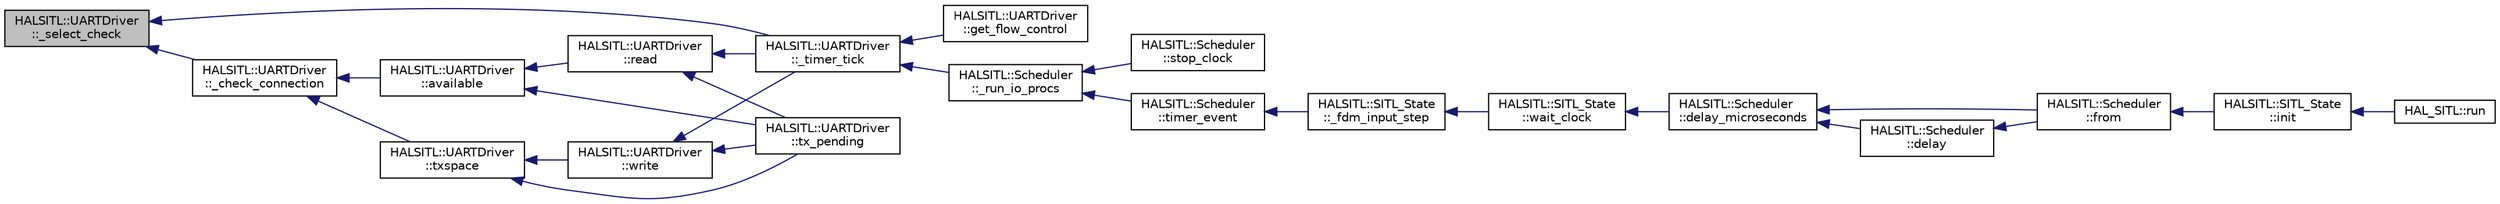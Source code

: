 digraph "HALSITL::UARTDriver::_select_check"
{
 // INTERACTIVE_SVG=YES
  edge [fontname="Helvetica",fontsize="10",labelfontname="Helvetica",labelfontsize="10"];
  node [fontname="Helvetica",fontsize="10",shape=record];
  rankdir="LR";
  Node1 [label="HALSITL::UARTDriver\l::_select_check",height=0.2,width=0.4,color="black", fillcolor="grey75", style="filled", fontcolor="black"];
  Node1 -> Node2 [dir="back",color="midnightblue",fontsize="10",style="solid",fontname="Helvetica"];
  Node2 [label="HALSITL::UARTDriver\l::_check_connection",height=0.2,width=0.4,color="black", fillcolor="white", style="filled",URL="$classHALSITL_1_1UARTDriver.html#af540d04ec612fa06ec6a75b77d73ba4d"];
  Node2 -> Node3 [dir="back",color="midnightblue",fontsize="10",style="solid",fontname="Helvetica"];
  Node3 [label="HALSITL::UARTDriver\l::available",height=0.2,width=0.4,color="black", fillcolor="white", style="filled",URL="$classHALSITL_1_1UARTDriver.html#a160c3d91ce72b5d353106235af5395d0"];
  Node3 -> Node4 [dir="back",color="midnightblue",fontsize="10",style="solid",fontname="Helvetica"];
  Node4 [label="HALSITL::UARTDriver\l::read",height=0.2,width=0.4,color="black", fillcolor="white", style="filled",URL="$classHALSITL_1_1UARTDriver.html#a5f1033efb64a9e2f3c1a3010bb67f4c8"];
  Node4 -> Node5 [dir="back",color="midnightblue",fontsize="10",style="solid",fontname="Helvetica"];
  Node5 [label="HALSITL::UARTDriver\l::_timer_tick",height=0.2,width=0.4,color="black", fillcolor="white", style="filled",URL="$classHALSITL_1_1UARTDriver.html#a0518ce1498288dc92caf6bec9ed99b1b"];
  Node5 -> Node6 [dir="back",color="midnightblue",fontsize="10",style="solid",fontname="Helvetica"];
  Node6 [label="HALSITL::UARTDriver\l::get_flow_control",height=0.2,width=0.4,color="black", fillcolor="white", style="filled",URL="$classHALSITL_1_1UARTDriver.html#a785cfe11e1239af7847cd594bd408a9e"];
  Node5 -> Node7 [dir="back",color="midnightblue",fontsize="10",style="solid",fontname="Helvetica"];
  Node7 [label="HALSITL::Scheduler\l::_run_io_procs",height=0.2,width=0.4,color="black", fillcolor="white", style="filled",URL="$classHALSITL_1_1Scheduler.html#afc9da910e3db3f6c6795b34feb214327"];
  Node7 -> Node8 [dir="back",color="midnightblue",fontsize="10",style="solid",fontname="Helvetica"];
  Node8 [label="HALSITL::Scheduler\l::stop_clock",height=0.2,width=0.4,color="black", fillcolor="white", style="filled",URL="$classHALSITL_1_1Scheduler.html#a392aebafcdfe9a812e4db4b7a9dcce9c"];
  Node7 -> Node9 [dir="back",color="midnightblue",fontsize="10",style="solid",fontname="Helvetica"];
  Node9 [label="HALSITL::Scheduler\l::timer_event",height=0.2,width=0.4,color="black", fillcolor="white", style="filled",URL="$classHALSITL_1_1Scheduler.html#a4004b69b3948fb53b77d59d3989dfd1d"];
  Node9 -> Node10 [dir="back",color="midnightblue",fontsize="10",style="solid",fontname="Helvetica"];
  Node10 [label="HALSITL::SITL_State\l::_fdm_input_step",height=0.2,width=0.4,color="black", fillcolor="white", style="filled",URL="$classHALSITL_1_1SITL__State.html#ae31c93a26ca780bb508dded2498e2e93"];
  Node10 -> Node11 [dir="back",color="midnightblue",fontsize="10",style="solid",fontname="Helvetica"];
  Node11 [label="HALSITL::SITL_State\l::wait_clock",height=0.2,width=0.4,color="black", fillcolor="white", style="filled",URL="$classHALSITL_1_1SITL__State.html#a3eeaf330efded46259bbf64fc53e6b9f"];
  Node11 -> Node12 [dir="back",color="midnightblue",fontsize="10",style="solid",fontname="Helvetica"];
  Node12 [label="HALSITL::Scheduler\l::delay_microseconds",height=0.2,width=0.4,color="black", fillcolor="white", style="filled",URL="$classHALSITL_1_1Scheduler.html#a4cffd5bcba0175bf49c7aa75ff3bf09a"];
  Node12 -> Node13 [dir="back",color="midnightblue",fontsize="10",style="solid",fontname="Helvetica"];
  Node13 [label="HALSITL::Scheduler\l::delay",height=0.2,width=0.4,color="black", fillcolor="white", style="filled",URL="$classHALSITL_1_1Scheduler.html#a14f3239ecbb9889823b20dc9de655c2f"];
  Node13 -> Node14 [dir="back",color="midnightblue",fontsize="10",style="solid",fontname="Helvetica"];
  Node14 [label="HALSITL::Scheduler\l::from",height=0.2,width=0.4,color="black", fillcolor="white", style="filled",URL="$classHALSITL_1_1Scheduler.html#a2c3ea70328333081349821921242cb39"];
  Node14 -> Node15 [dir="back",color="midnightblue",fontsize="10",style="solid",fontname="Helvetica"];
  Node15 [label="HALSITL::SITL_State\l::init",height=0.2,width=0.4,color="black", fillcolor="white", style="filled",URL="$classHALSITL_1_1SITL__State.html#a7059cb4e279007aae9b06757a68c15af"];
  Node15 -> Node16 [dir="back",color="midnightblue",fontsize="10",style="solid",fontname="Helvetica"];
  Node16 [label="HAL_SITL::run",height=0.2,width=0.4,color="black", fillcolor="white", style="filled",URL="$classHAL__SITL.html#add0e35ac5a212a6b187c55186c8f026a"];
  Node12 -> Node14 [dir="back",color="midnightblue",fontsize="10",style="solid",fontname="Helvetica"];
  Node4 -> Node17 [dir="back",color="midnightblue",fontsize="10",style="solid",fontname="Helvetica"];
  Node17 [label="HALSITL::UARTDriver\l::tx_pending",height=0.2,width=0.4,color="black", fillcolor="white", style="filled",URL="$classHALSITL_1_1UARTDriver.html#a4ea20f751d9de255f5c8f82c0140448c"];
  Node3 -> Node17 [dir="back",color="midnightblue",fontsize="10",style="solid",fontname="Helvetica"];
  Node2 -> Node18 [dir="back",color="midnightblue",fontsize="10",style="solid",fontname="Helvetica"];
  Node18 [label="HALSITL::UARTDriver\l::txspace",height=0.2,width=0.4,color="black", fillcolor="white", style="filled",URL="$classHALSITL_1_1UARTDriver.html#a79b346ccb9ef5581a13d113364883250"];
  Node18 -> Node19 [dir="back",color="midnightblue",fontsize="10",style="solid",fontname="Helvetica"];
  Node19 [label="HALSITL::UARTDriver\l::write",height=0.2,width=0.4,color="black", fillcolor="white", style="filled",URL="$classHALSITL_1_1UARTDriver.html#add3c72133b45ed4006a9bdaaf5fde677"];
  Node19 -> Node5 [dir="back",color="midnightblue",fontsize="10",style="solid",fontname="Helvetica"];
  Node19 -> Node17 [dir="back",color="midnightblue",fontsize="10",style="solid",fontname="Helvetica"];
  Node18 -> Node17 [dir="back",color="midnightblue",fontsize="10",style="solid",fontname="Helvetica"];
  Node1 -> Node5 [dir="back",color="midnightblue",fontsize="10",style="solid",fontname="Helvetica"];
}
